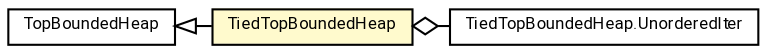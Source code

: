 #!/usr/local/bin/dot
#
# Class diagram 
# Generated by UMLGraph version R5_7_2-60-g0e99a6 (http://www.spinellis.gr/umlgraph/)
#

digraph G {
	graph [fontnames="svg"]
	edge [fontname="Roboto",fontsize=7,labelfontname="Roboto",labelfontsize=7,color="black"];
	node [fontname="Roboto",fontcolor="black",fontsize=8,shape=plaintext,margin=0,width=0,height=0];
	nodesep=0.15;
	ranksep=0.25;
	rankdir=LR;
	// de.lmu.ifi.dbs.elki.utilities.datastructures.heap.TopBoundedHeap<E>
	c10235857 [label=<<table title="de.lmu.ifi.dbs.elki.utilities.datastructures.heap.TopBoundedHeap" border="0" cellborder="1" cellspacing="0" cellpadding="2" href="TopBoundedHeap.html" target="_parent">
		<tr><td><table border="0" cellspacing="0" cellpadding="1">
		<tr><td align="center" balign="center"> <font face="Roboto">TopBoundedHeap</font> </td></tr>
		</table></td></tr>
		</table>>, URL="TopBoundedHeap.html"];
	// de.lmu.ifi.dbs.elki.utilities.datastructures.heap.TiedTopBoundedHeap<E>
	c10235860 [label=<<table title="de.lmu.ifi.dbs.elki.utilities.datastructures.heap.TiedTopBoundedHeap" border="0" cellborder="1" cellspacing="0" cellpadding="2" bgcolor="lemonChiffon" href="TiedTopBoundedHeap.html" target="_parent">
		<tr><td><table border="0" cellspacing="0" cellpadding="1">
		<tr><td align="center" balign="center"> <font face="Roboto">TiedTopBoundedHeap</font> </td></tr>
		</table></td></tr>
		</table>>, URL="TiedTopBoundedHeap.html"];
	// de.lmu.ifi.dbs.elki.utilities.datastructures.heap.TiedTopBoundedHeap<E>.UnorderedIter
	c10235861 [label=<<table title="de.lmu.ifi.dbs.elki.utilities.datastructures.heap.TiedTopBoundedHeap.UnorderedIter" border="0" cellborder="1" cellspacing="0" cellpadding="2" href="TiedTopBoundedHeap.UnorderedIter.html" target="_parent">
		<tr><td><table border="0" cellspacing="0" cellpadding="1">
		<tr><td align="center" balign="center"> <font face="Roboto">TiedTopBoundedHeap.UnorderedIter</font> </td></tr>
		</table></td></tr>
		</table>>, URL="TiedTopBoundedHeap.UnorderedIter.html"];
	// de.lmu.ifi.dbs.elki.utilities.datastructures.heap.TiedTopBoundedHeap<E> extends de.lmu.ifi.dbs.elki.utilities.datastructures.heap.TopBoundedHeap<E>
	c10235857 -> c10235860 [arrowtail=empty,dir=back,weight=10];
	// de.lmu.ifi.dbs.elki.utilities.datastructures.heap.TiedTopBoundedHeap<E> has de.lmu.ifi.dbs.elki.utilities.datastructures.heap.TiedTopBoundedHeap<E>.UnorderedIter
	c10235860 -> c10235861 [arrowhead=none,arrowtail=ediamond,dir=back,weight=4];
}

